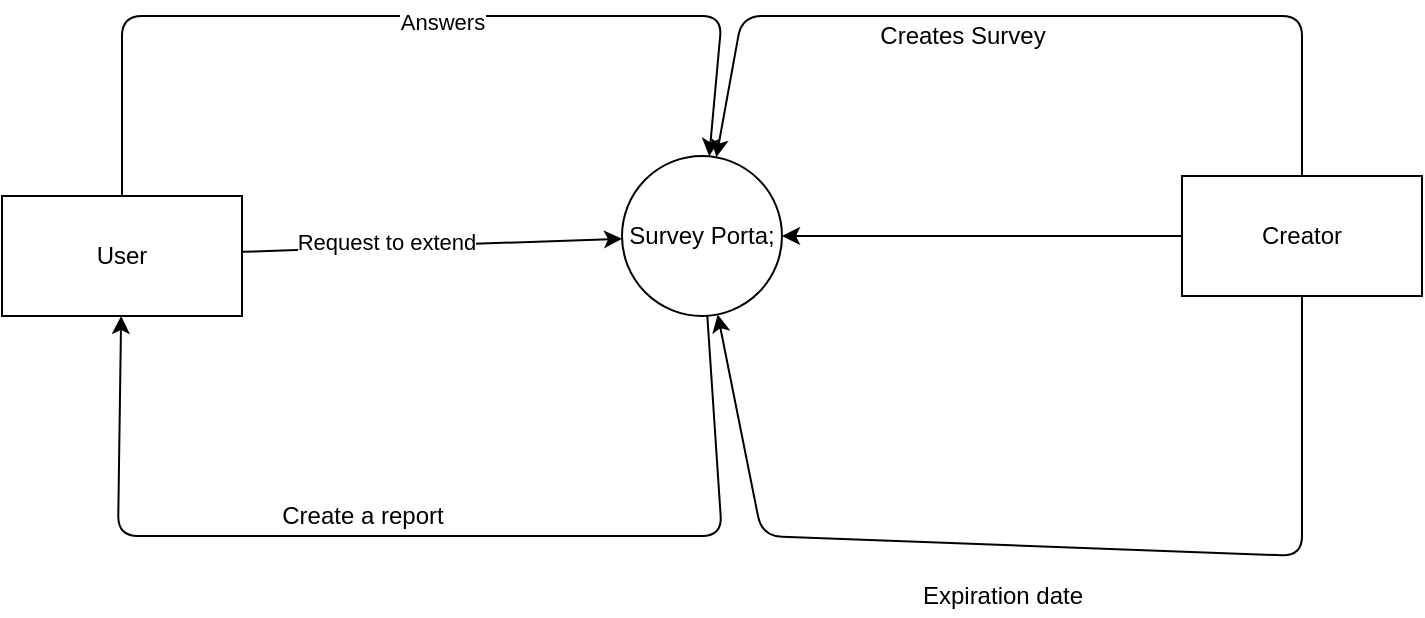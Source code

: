 <mxfile version="14.7.6" type="github">
  <diagram id="RqSzgveTQK4QmxU6jOhQ" name="Page-1">
    <mxGraphModel dx="862" dy="484" grid="1" gridSize="10" guides="1" tooltips="1" connect="1" arrows="1" fold="1" page="0" pageScale="1" pageWidth="850" pageHeight="1100" math="0" shadow="0">
      <root>
        <mxCell id="0" />
        <mxCell id="1" parent="0" />
        <mxCell id="V0XN5CRiZY2vASkGpkIL-1" value="User" style="rounded=0;whiteSpace=wrap;html=1;" vertex="1" parent="1">
          <mxGeometry x="70" y="200" width="120" height="60" as="geometry" />
        </mxCell>
        <mxCell id="V0XN5CRiZY2vASkGpkIL-2" value="Survey Porta;" style="ellipse;whiteSpace=wrap;html=1;aspect=fixed;" vertex="1" parent="1">
          <mxGeometry x="380" y="180" width="80" height="80" as="geometry" />
        </mxCell>
        <mxCell id="V0XN5CRiZY2vASkGpkIL-3" value="Creator" style="rounded=0;whiteSpace=wrap;html=1;" vertex="1" parent="1">
          <mxGeometry x="660" y="190" width="120" height="60" as="geometry" />
        </mxCell>
        <mxCell id="V0XN5CRiZY2vASkGpkIL-4" value="" style="endArrow=classic;html=1;" edge="1" parent="1" source="V0XN5CRiZY2vASkGpkIL-1" target="V0XN5CRiZY2vASkGpkIL-2">
          <mxGeometry width="50" height="50" relative="1" as="geometry">
            <mxPoint x="400" y="280" as="sourcePoint" />
            <mxPoint x="430" y="190" as="targetPoint" />
            <Array as="points">
              <mxPoint x="130" y="110" />
              <mxPoint x="430" y="110" />
            </Array>
          </mxGeometry>
        </mxCell>
        <mxCell id="V0XN5CRiZY2vASkGpkIL-13" value="Answers" style="edgeLabel;html=1;align=center;verticalAlign=middle;resizable=0;points=[];" vertex="1" connectable="0" parent="V0XN5CRiZY2vASkGpkIL-4">
          <mxGeometry x="0.086" y="-3" relative="1" as="geometry">
            <mxPoint as="offset" />
          </mxGeometry>
        </mxCell>
        <mxCell id="V0XN5CRiZY2vASkGpkIL-5" value="" style="endArrow=classic;html=1;" edge="1" parent="1" source="V0XN5CRiZY2vASkGpkIL-2" target="V0XN5CRiZY2vASkGpkIL-1">
          <mxGeometry width="50" height="50" relative="1" as="geometry">
            <mxPoint x="400" y="280" as="sourcePoint" />
            <mxPoint x="450" y="230" as="targetPoint" />
            <Array as="points">
              <mxPoint x="430" y="370" />
              <mxPoint x="128" y="370" />
            </Array>
          </mxGeometry>
        </mxCell>
        <mxCell id="V0XN5CRiZY2vASkGpkIL-6" value="" style="endArrow=classic;html=1;" edge="1" parent="1" source="V0XN5CRiZY2vASkGpkIL-3" target="V0XN5CRiZY2vASkGpkIL-2">
          <mxGeometry width="50" height="50" relative="1" as="geometry">
            <mxPoint x="400" y="280" as="sourcePoint" />
            <mxPoint x="450" y="250" as="targetPoint" />
            <Array as="points">
              <mxPoint x="720" y="380" />
              <mxPoint x="450" y="370" />
            </Array>
          </mxGeometry>
        </mxCell>
        <mxCell id="V0XN5CRiZY2vASkGpkIL-8" value="" style="endArrow=classic;html=1;" edge="1" parent="1" source="V0XN5CRiZY2vASkGpkIL-3" target="V0XN5CRiZY2vASkGpkIL-2">
          <mxGeometry width="50" height="50" relative="1" as="geometry">
            <mxPoint x="400" y="280" as="sourcePoint" />
            <mxPoint x="440" y="181" as="targetPoint" />
            <Array as="points">
              <mxPoint x="720" y="110" />
              <mxPoint x="440" y="110" />
            </Array>
          </mxGeometry>
        </mxCell>
        <mxCell id="V0XN5CRiZY2vASkGpkIL-9" value="" style="endArrow=classic;html=1;" edge="1" parent="1" source="V0XN5CRiZY2vASkGpkIL-3" target="V0XN5CRiZY2vASkGpkIL-2">
          <mxGeometry width="50" height="50" relative="1" as="geometry">
            <mxPoint x="400" y="280" as="sourcePoint" />
            <mxPoint x="450" y="222" as="targetPoint" />
          </mxGeometry>
        </mxCell>
        <mxCell id="V0XN5CRiZY2vASkGpkIL-10" value="Create a report" style="text;html=1;align=center;verticalAlign=middle;resizable=0;points=[];autosize=1;strokeColor=none;" vertex="1" parent="1">
          <mxGeometry x="200" y="350" width="100" height="20" as="geometry" />
        </mxCell>
        <mxCell id="V0XN5CRiZY2vASkGpkIL-11" value="" style="endArrow=classic;html=1;" edge="1" parent="1" source="V0XN5CRiZY2vASkGpkIL-1" target="V0XN5CRiZY2vASkGpkIL-2">
          <mxGeometry width="50" height="50" relative="1" as="geometry">
            <mxPoint x="400" y="280" as="sourcePoint" />
            <mxPoint x="410" y="230" as="targetPoint" />
          </mxGeometry>
        </mxCell>
        <mxCell id="V0XN5CRiZY2vASkGpkIL-12" value="Request to extend" style="edgeLabel;html=1;align=center;verticalAlign=middle;resizable=0;points=[];" vertex="1" connectable="0" parent="V0XN5CRiZY2vASkGpkIL-11">
          <mxGeometry x="-0.242" y="3" relative="1" as="geometry">
            <mxPoint as="offset" />
          </mxGeometry>
        </mxCell>
        <mxCell id="V0XN5CRiZY2vASkGpkIL-14" value="Creates Survey" style="text;html=1;align=center;verticalAlign=middle;resizable=0;points=[];autosize=1;strokeColor=none;" vertex="1" parent="1">
          <mxGeometry x="500" y="110" width="100" height="20" as="geometry" />
        </mxCell>
        <mxCell id="V0XN5CRiZY2vASkGpkIL-15" value="Expiration date" style="text;html=1;align=center;verticalAlign=middle;resizable=0;points=[];autosize=1;strokeColor=none;" vertex="1" parent="1">
          <mxGeometry x="520" y="390" width="100" height="20" as="geometry" />
        </mxCell>
      </root>
    </mxGraphModel>
  </diagram>
</mxfile>
